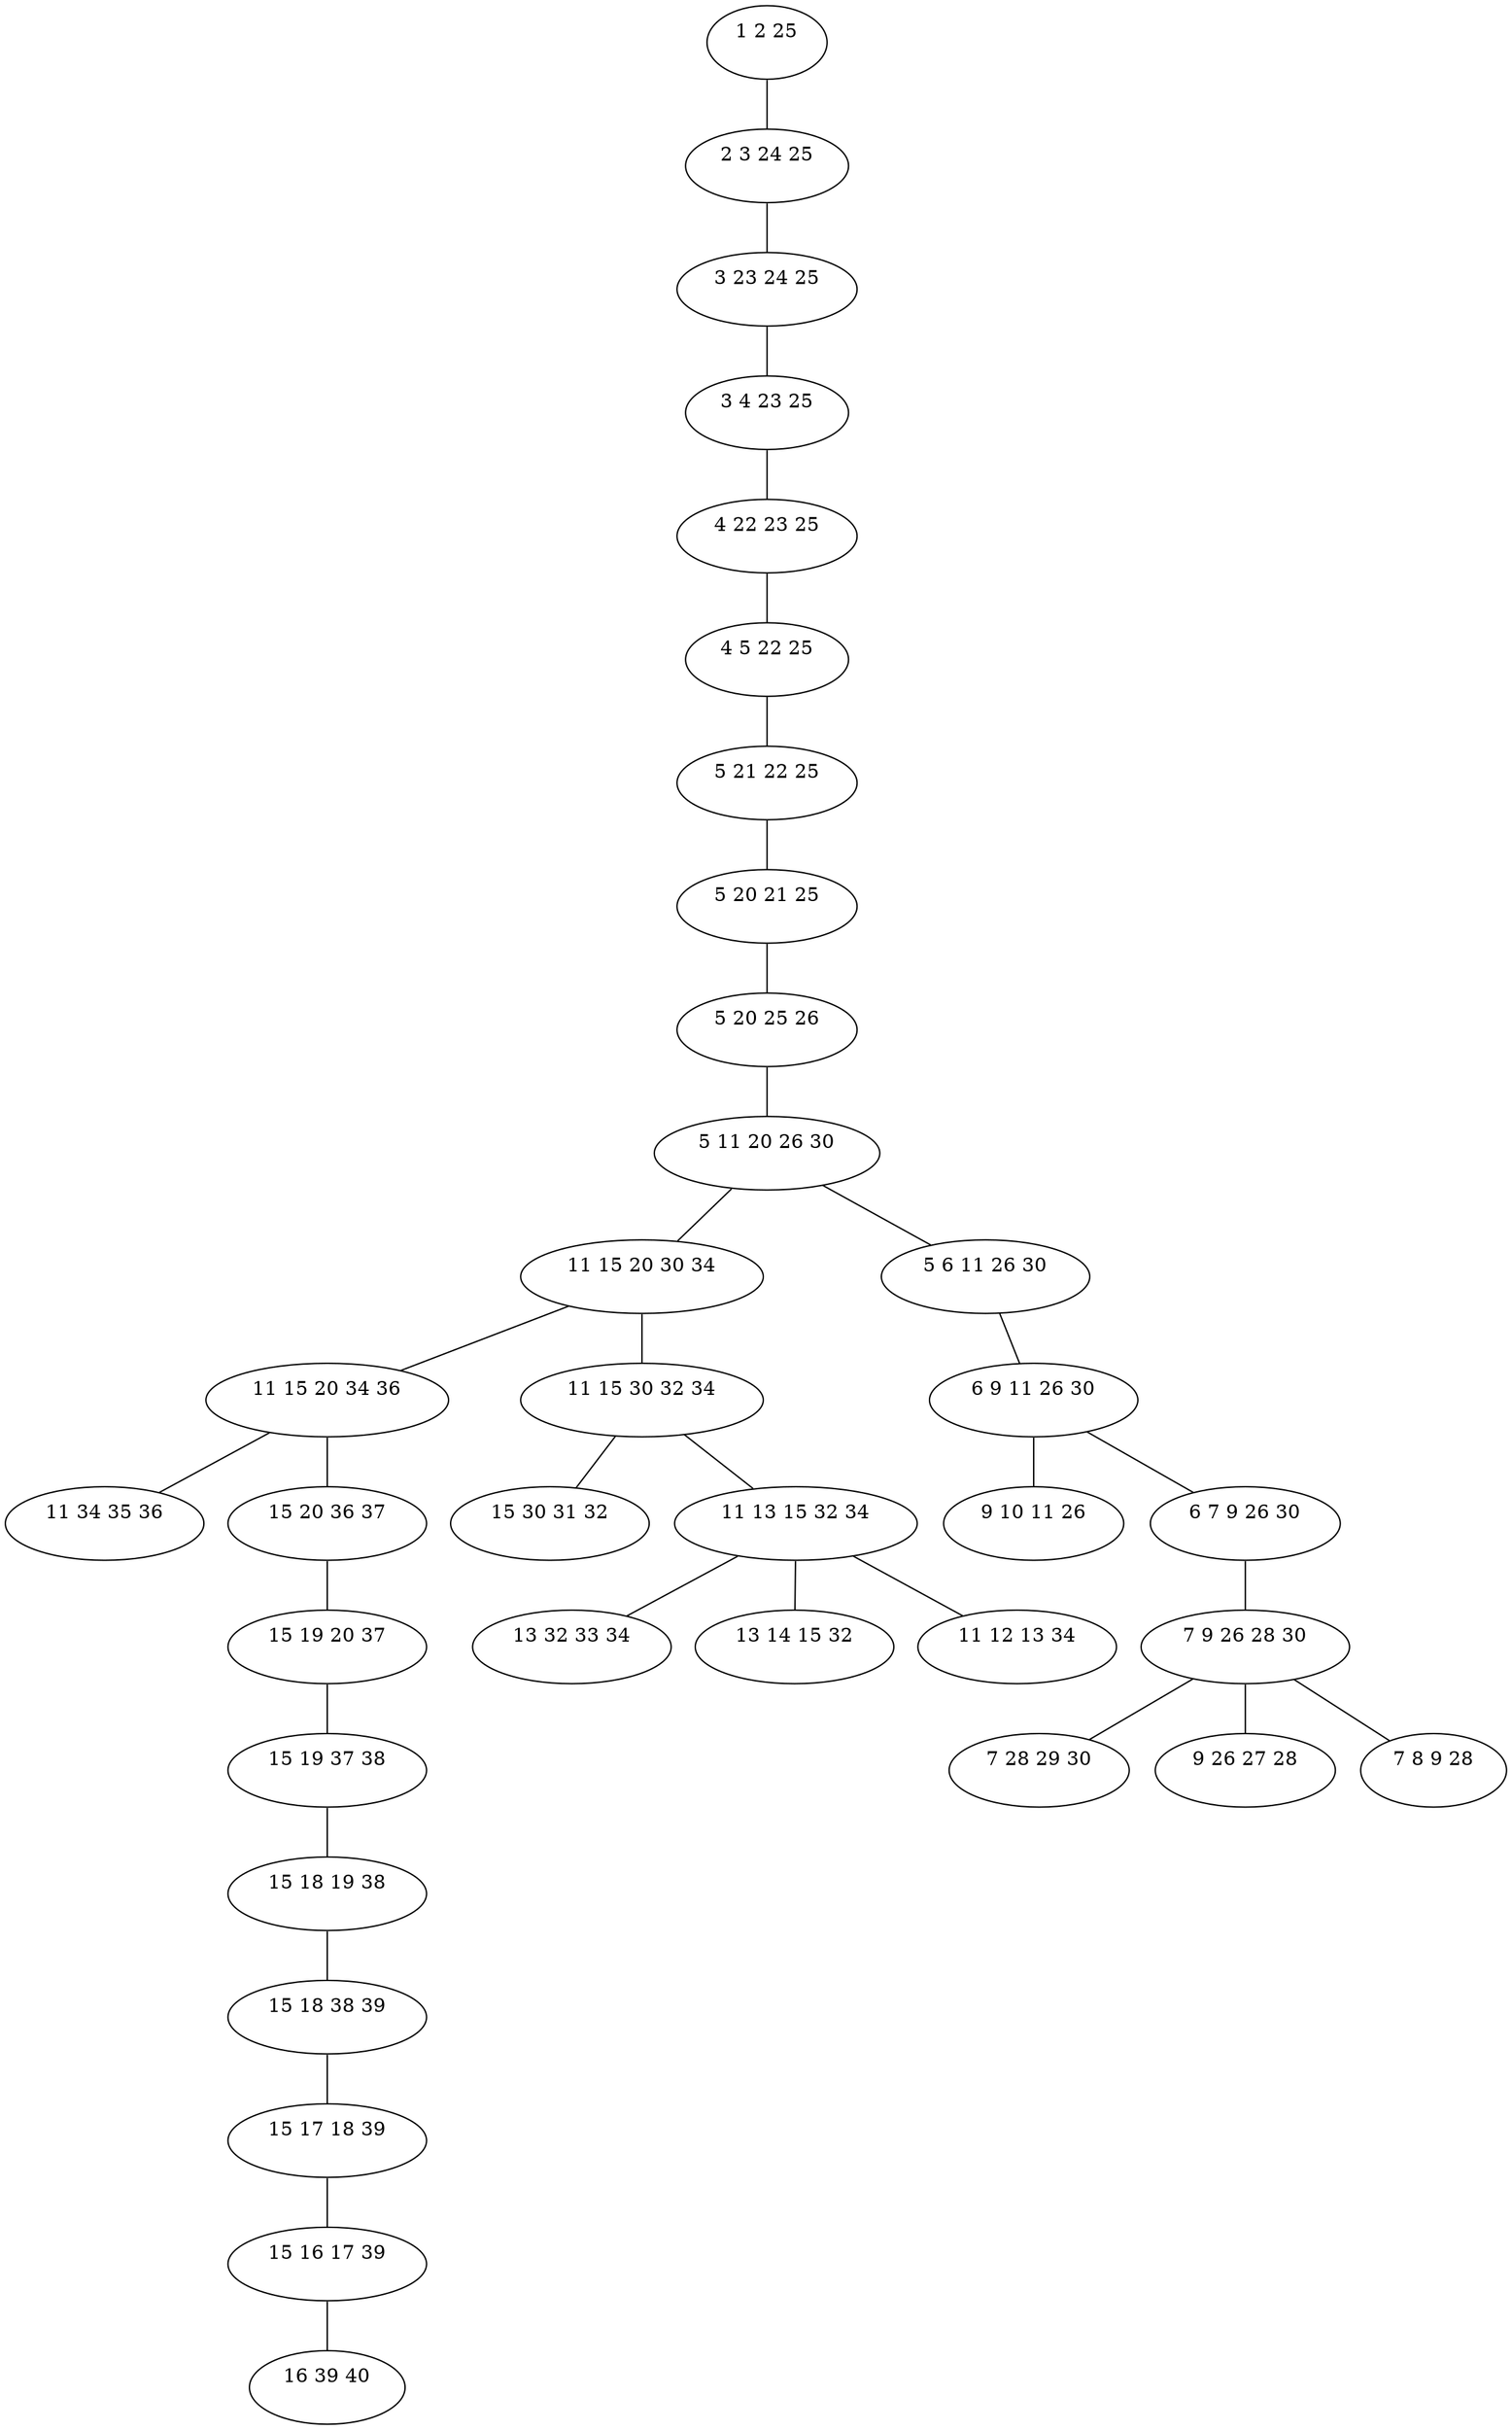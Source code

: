 graph G {

	bag0 [label="1 2 25
 "]
	bag1 [label="2 3 24 25
 "]
	bag2 [label="3 23 24 25
 "]
	bag3 [label="3 4 23 25
 "]
	bag4 [label="4 22 23 25
 "]
	bag5 [label="4 5 22 25
 "]
	bag6 [label="5 21 22 25
 "]
	bag7 [label="5 20 21 25
 "]
	bag8 [label="5 20 25 26
 "]
	bag9 [label="5 11 20 26 30
 "]
	bag10 [label="11 15 20 30 34
 "]
	bag11 [label="11 15 20 34 36
 "]
	bag12 [label="11 34 35 36
 "]
	bag13 [label="15 20 36 37
 "]
	bag14 [label="15 19 20 37
 "]
	bag15 [label="15 19 37 38
 "]
	bag16 [label="15 18 19 38
 "]
	bag17 [label="15 18 38 39
 "]
	bag18 [label="15 17 18 39
 "]
	bag19 [label="15 16 17 39
 "]
	bag20 [label="16 39 40
 "]
	bag21 [label="11 15 30 32 34
 "]
	bag22 [label="15 30 31 32
 "]
	bag23 [label="11 13 15 32 34
 "]
	bag24 [label="13 32 33 34
 "]
	bag25 [label="13 14 15 32
 "]
	bag26 [label="11 12 13 34
 "]
	bag27 [label="5 6 11 26 30
 "]
	bag28 [label="6 9 11 26 30
 "]
	bag29 [label="9 10 11 26
 "]
	bag30 [label="6 7 9 26 30
 "]
	bag31 [label="7 9 26 28 30
 "]
	bag32 [label="7 28 29 30
 "]
	bag33 [label="9 26 27 28
 "]
	bag34 [label="7 8 9 28
 "]

	bag0 -- bag1
	bag1 -- bag2
	bag2 -- bag3
	bag3 -- bag4
	bag4 -- bag5
	bag5 -- bag6
	bag6 -- bag7
	bag7 -- bag8
	bag8 -- bag9
	bag9 -- bag10
	bag9 -- bag27
	bag10 -- bag11
	bag10 -- bag21
	bag11 -- bag12
	bag11 -- bag13
	bag13 -- bag14
	bag14 -- bag15
	bag15 -- bag16
	bag16 -- bag17
	bag17 -- bag18
	bag18 -- bag19
	bag19 -- bag20
	bag21 -- bag22
	bag21 -- bag23
	bag23 -- bag24
	bag23 -- bag25
	bag23 -- bag26
	bag27 -- bag28
	bag28 -- bag29
	bag28 -- bag30
	bag30 -- bag31
	bag31 -- bag32
	bag31 -- bag33
	bag31 -- bag34

}